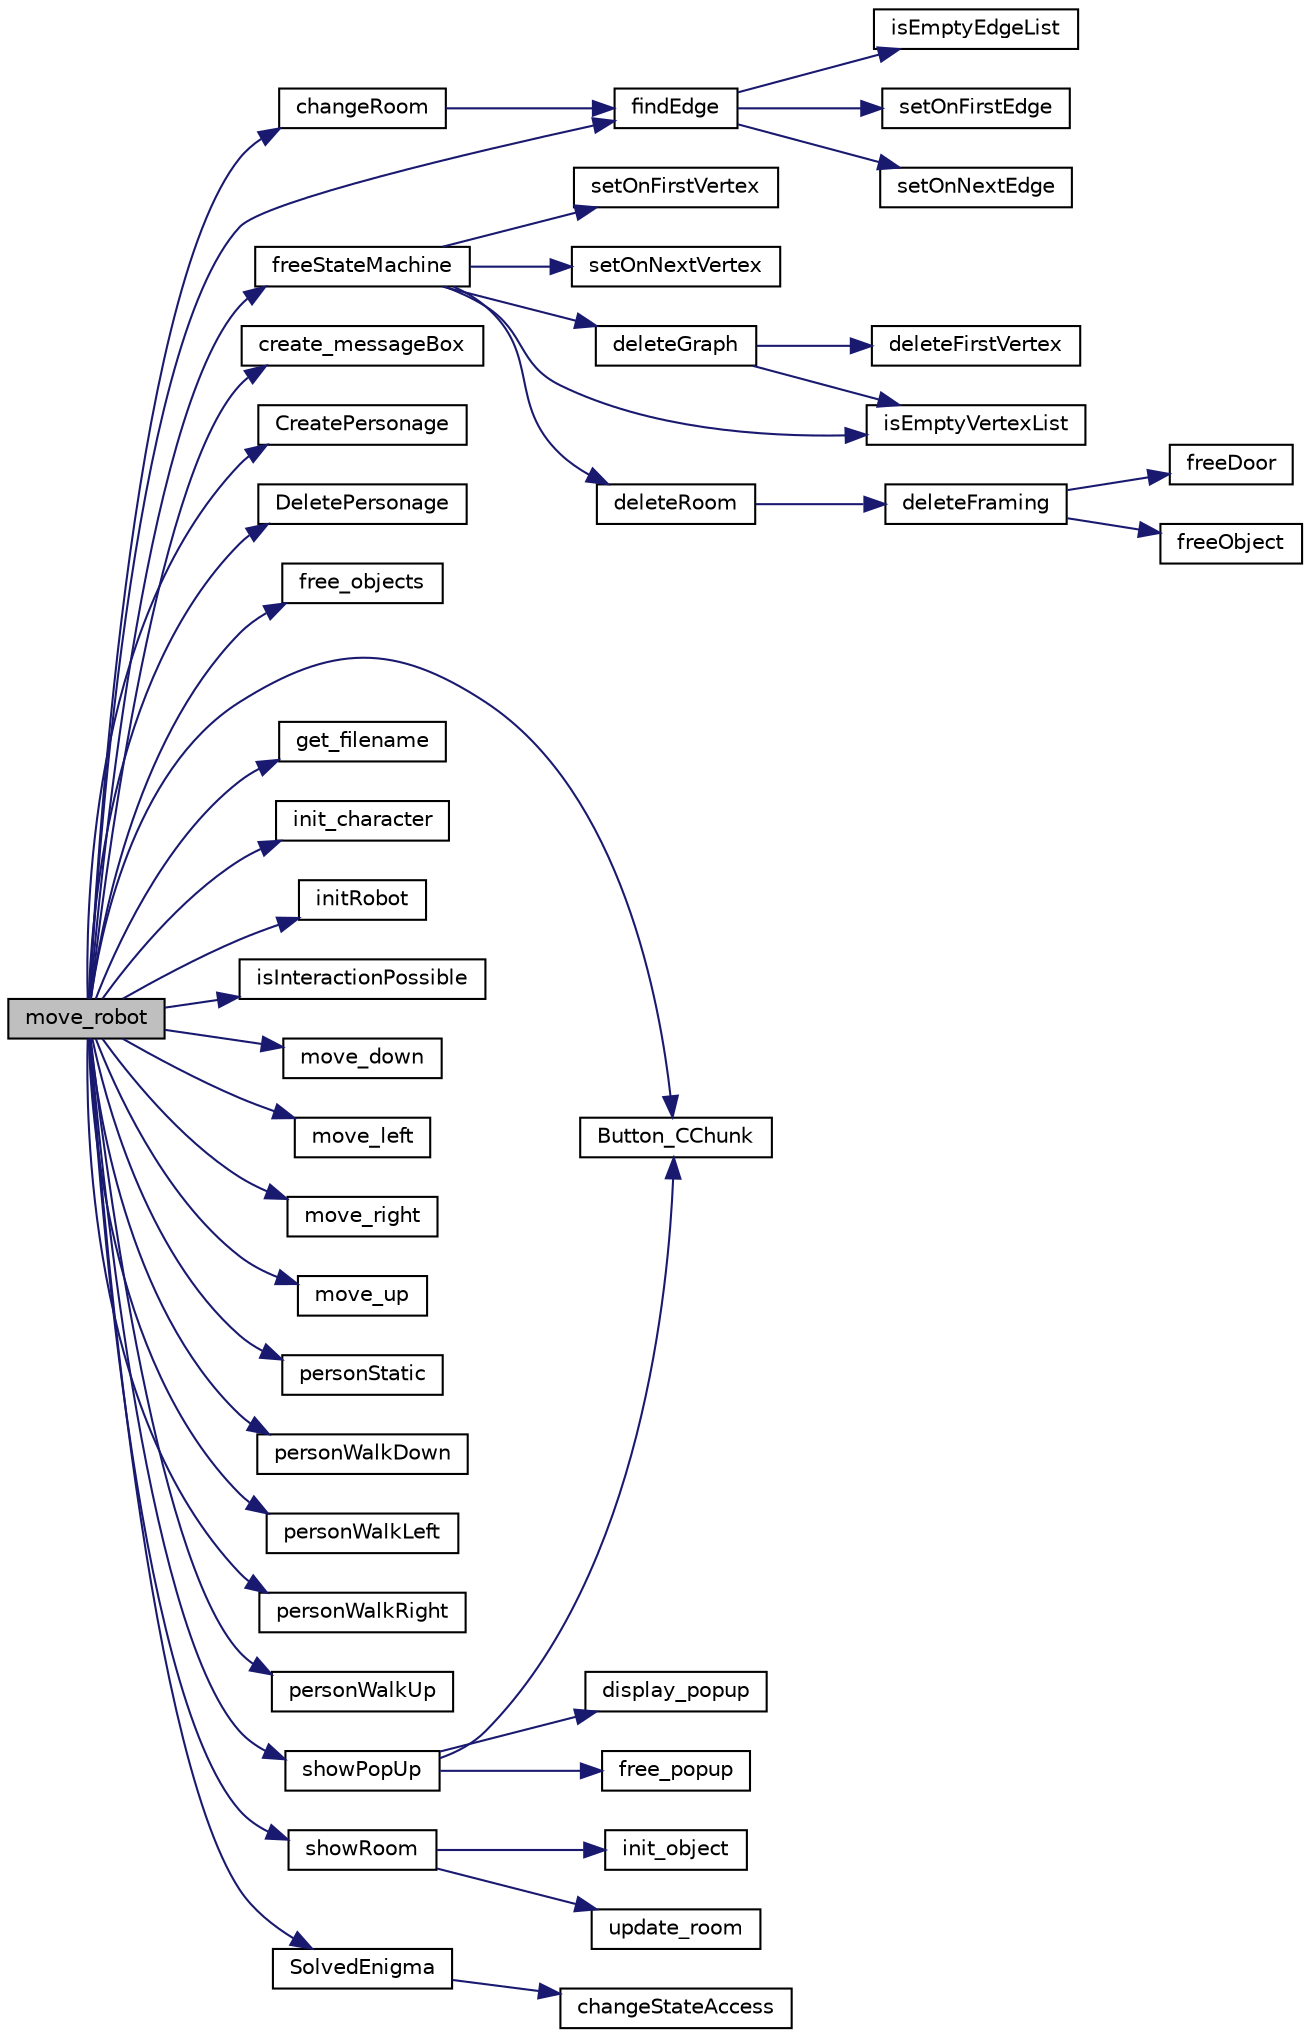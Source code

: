 digraph "move_robot"
{
 // LATEX_PDF_SIZE
  edge [fontname="Helvetica",fontsize="10",labelfontname="Helvetica",labelfontsize="10"];
  node [fontname="Helvetica",fontsize="10",shape=record];
  rankdir="LR";
  Node1 [label="move_robot",height=0.2,width=0.4,color="black", fillcolor="grey75", style="filled", fontcolor="black",tooltip=" "];
  Node1 -> Node2 [color="midnightblue",fontsize="10",style="solid",fontname="Helvetica"];
  Node2 [label="Button_CChunk",height=0.2,width=0.4,color="black", fillcolor="white", style="filled",URL="$main__view_8c.html#a5169d5afa04e0afb8d617e18629953fc",tooltip=" "];
  Node1 -> Node3 [color="midnightblue",fontsize="10",style="solid",fontname="Helvetica"];
  Node3 [label="changeRoom",height=0.2,width=0.4,color="black", fillcolor="white", style="filled",URL="$graph_8c.html#a88207ff1fe0cb34a405632b5998d863e",tooltip=" "];
  Node3 -> Node4 [color="midnightblue",fontsize="10",style="solid",fontname="Helvetica"];
  Node4 [label="findEdge",height=0.2,width=0.4,color="black", fillcolor="white", style="filled",URL="$graph_8c.html#adc9d8e61fe2eed96059b8461ccd13fa9",tooltip=" "];
  Node4 -> Node5 [color="midnightblue",fontsize="10",style="solid",fontname="Helvetica"];
  Node5 [label="isEmptyEdgeList",height=0.2,width=0.4,color="black", fillcolor="white", style="filled",URL="$graph_8c.html#a23fcce81161dcd61c227ea39044d3ddf",tooltip=" "];
  Node4 -> Node6 [color="midnightblue",fontsize="10",style="solid",fontname="Helvetica"];
  Node6 [label="setOnFirstEdge",height=0.2,width=0.4,color="black", fillcolor="white", style="filled",URL="$graph_8c.html#a5ea8940aee82dd025d3075b93a557747",tooltip=" "];
  Node4 -> Node7 [color="midnightblue",fontsize="10",style="solid",fontname="Helvetica"];
  Node7 [label="setOnNextEdge",height=0.2,width=0.4,color="black", fillcolor="white", style="filled",URL="$graph_8c.html#adf3b37482354d1dcdd7583f770102700",tooltip=" "];
  Node1 -> Node8 [color="midnightblue",fontsize="10",style="solid",fontname="Helvetica"];
  Node8 [label="create_messageBox",height=0.2,width=0.4,color="black", fillcolor="white", style="filled",URL="$main__view_8c.html#acbdb1e2ce96e36fe0abf2a455221f4ea",tooltip=" "];
  Node1 -> Node9 [color="midnightblue",fontsize="10",style="solid",fontname="Helvetica"];
  Node9 [label="CreatePersonage",height=0.2,width=0.4,color="black", fillcolor="white", style="filled",URL="$model_8c.html#ab843684eee9bbbd21073fc29b6ab7e2f",tooltip=" "];
  Node1 -> Node10 [color="midnightblue",fontsize="10",style="solid",fontname="Helvetica"];
  Node10 [label="DeletePersonage",height=0.2,width=0.4,color="black", fillcolor="white", style="filled",URL="$model_8c.html#a8bf98a0e1a380f050dc2625d8739594a",tooltip=" "];
  Node1 -> Node4 [color="midnightblue",fontsize="10",style="solid",fontname="Helvetica"];
  Node1 -> Node11 [color="midnightblue",fontsize="10",style="solid",fontname="Helvetica"];
  Node11 [label="free_objects",height=0.2,width=0.4,color="black", fillcolor="white", style="filled",URL="$main__view_8c.html#a381036562fe7cbc2b1566abf4a2b1f54",tooltip=" "];
  Node1 -> Node12 [color="midnightblue",fontsize="10",style="solid",fontname="Helvetica"];
  Node12 [label="freeStateMachine",height=0.2,width=0.4,color="black", fillcolor="white", style="filled",URL="$graph_8c.html#a3f35be62c9475e93d89db063bedf7519",tooltip=" "];
  Node12 -> Node13 [color="midnightblue",fontsize="10",style="solid",fontname="Helvetica"];
  Node13 [label="deleteGraph",height=0.2,width=0.4,color="black", fillcolor="white", style="filled",URL="$graph_8c.html#a9fc48a2295540124c1ff418154d9ca2c",tooltip=" "];
  Node13 -> Node14 [color="midnightblue",fontsize="10",style="solid",fontname="Helvetica"];
  Node14 [label="deleteFirstVertex",height=0.2,width=0.4,color="black", fillcolor="white", style="filled",URL="$graph_8c.html#a1c5e69ea83c65b71cf35d11016de4ed9",tooltip=" "];
  Node13 -> Node15 [color="midnightblue",fontsize="10",style="solid",fontname="Helvetica"];
  Node15 [label="isEmptyVertexList",height=0.2,width=0.4,color="black", fillcolor="white", style="filled",URL="$graph_8c.html#a1203008614bf8ce2b17f1bbaffecd007",tooltip=" "];
  Node12 -> Node16 [color="midnightblue",fontsize="10",style="solid",fontname="Helvetica"];
  Node16 [label="deleteRoom",height=0.2,width=0.4,color="black", fillcolor="white", style="filled",URL="$model_8h.html#ab30c85366fba0724053f0468583c6e4b",tooltip=" "];
  Node16 -> Node17 [color="midnightblue",fontsize="10",style="solid",fontname="Helvetica"];
  Node17 [label="deleteFraming",height=0.2,width=0.4,color="black", fillcolor="white", style="filled",URL="$object_8c.html#a59b2f651d9fa266217a21939e5228547",tooltip=" "];
  Node17 -> Node18 [color="midnightblue",fontsize="10",style="solid",fontname="Helvetica"];
  Node18 [label="freeDoor",height=0.2,width=0.4,color="black", fillcolor="white", style="filled",URL="$object_8c.html#a0f46deb5b03f6d3a34f7913aa8664935",tooltip=" "];
  Node17 -> Node19 [color="midnightblue",fontsize="10",style="solid",fontname="Helvetica"];
  Node19 [label="freeObject",height=0.2,width=0.4,color="black", fillcolor="white", style="filled",URL="$object_8c.html#ac57f412b4fb9440906d1dd8d080e5989",tooltip=" "];
  Node12 -> Node15 [color="midnightblue",fontsize="10",style="solid",fontname="Helvetica"];
  Node12 -> Node20 [color="midnightblue",fontsize="10",style="solid",fontname="Helvetica"];
  Node20 [label="setOnFirstVertex",height=0.2,width=0.4,color="black", fillcolor="white", style="filled",URL="$graph_8c.html#a10e7eae43d2c901ee3f086585a9ac030",tooltip=" "];
  Node12 -> Node21 [color="midnightblue",fontsize="10",style="solid",fontname="Helvetica"];
  Node21 [label="setOnNextVertex",height=0.2,width=0.4,color="black", fillcolor="white", style="filled",URL="$graph_8c.html#a75e114a291a78e8c3a1c1815e78b99d3",tooltip=" "];
  Node1 -> Node22 [color="midnightblue",fontsize="10",style="solid",fontname="Helvetica"];
  Node22 [label="get_filename",height=0.2,width=0.4,color="black", fillcolor="white", style="filled",URL="$main__view_8c.html#a7a942d55fddb67d0368fa3fbe3a22382",tooltip=" "];
  Node1 -> Node23 [color="midnightblue",fontsize="10",style="solid",fontname="Helvetica"];
  Node23 [label="init_character",height=0.2,width=0.4,color="black", fillcolor="white", style="filled",URL="$main__view_8c.html#aa3fd9e914b1036ddafea8698d8ff5c3e",tooltip=" "];
  Node1 -> Node24 [color="midnightblue",fontsize="10",style="solid",fontname="Helvetica"];
  Node24 [label="initRobot",height=0.2,width=0.4,color="black", fillcolor="white", style="filled",URL="$controller_8c.html#a6d1364f250af175e8e616a8cfe1e8546",tooltip=" "];
  Node1 -> Node25 [color="midnightblue",fontsize="10",style="solid",fontname="Helvetica"];
  Node25 [label="isInteractionPossible",height=0.2,width=0.4,color="black", fillcolor="white", style="filled",URL="$model_8h.html#a436e317be3f583a270a790716209a0db",tooltip=" "];
  Node1 -> Node26 [color="midnightblue",fontsize="10",style="solid",fontname="Helvetica"];
  Node26 [label="move_down",height=0.2,width=0.4,color="black", fillcolor="white", style="filled",URL="$model_8c.html#a9a351ea03b1cbc3ec705b5bbaa7bd757",tooltip=" "];
  Node1 -> Node27 [color="midnightblue",fontsize="10",style="solid",fontname="Helvetica"];
  Node27 [label="move_left",height=0.2,width=0.4,color="black", fillcolor="white", style="filled",URL="$model_8c.html#a6bc9a3d19b2fdd6d2051768fec795a0b",tooltip=" "];
  Node1 -> Node28 [color="midnightblue",fontsize="10",style="solid",fontname="Helvetica"];
  Node28 [label="move_right",height=0.2,width=0.4,color="black", fillcolor="white", style="filled",URL="$model_8c.html#a8d865e086853fb478ab14f32ca0c7f39",tooltip=" "];
  Node1 -> Node29 [color="midnightblue",fontsize="10",style="solid",fontname="Helvetica"];
  Node29 [label="move_up",height=0.2,width=0.4,color="black", fillcolor="white", style="filled",URL="$model_8c.html#a3d241da95cf32deecdf0ef579888bb29",tooltip=" "];
  Node1 -> Node30 [color="midnightblue",fontsize="10",style="solid",fontname="Helvetica"];
  Node30 [label="personStatic",height=0.2,width=0.4,color="black", fillcolor="white", style="filled",URL="$main__view_8c.html#a431871e683eecd6c814d37996332a09b",tooltip=" "];
  Node1 -> Node31 [color="midnightblue",fontsize="10",style="solid",fontname="Helvetica"];
  Node31 [label="personWalkDown",height=0.2,width=0.4,color="black", fillcolor="white", style="filled",URL="$main__view_8c.html#a9d17245690326480fc3bfe37bd18d042",tooltip=" "];
  Node1 -> Node32 [color="midnightblue",fontsize="10",style="solid",fontname="Helvetica"];
  Node32 [label="personWalkLeft",height=0.2,width=0.4,color="black", fillcolor="white", style="filled",URL="$main__view_8c.html#a35ede2cab0e657af29505f69689ffc5b",tooltip=" "];
  Node1 -> Node33 [color="midnightblue",fontsize="10",style="solid",fontname="Helvetica"];
  Node33 [label="personWalkRight",height=0.2,width=0.4,color="black", fillcolor="white", style="filled",URL="$main__view_8c.html#a295676baaf16261430600134f2d0b8c4",tooltip=" "];
  Node1 -> Node34 [color="midnightblue",fontsize="10",style="solid",fontname="Helvetica"];
  Node34 [label="personWalkUp",height=0.2,width=0.4,color="black", fillcolor="white", style="filled",URL="$main__view_8c.html#a557a649f0982c17d0161656a98401658",tooltip=" "];
  Node1 -> Node35 [color="midnightblue",fontsize="10",style="solid",fontname="Helvetica"];
  Node35 [label="showPopUp",height=0.2,width=0.4,color="black", fillcolor="white", style="filled",URL="$controller_8c.html#af541127983022343a250ffb198a82513",tooltip=" "];
  Node35 -> Node2 [color="midnightblue",fontsize="10",style="solid",fontname="Helvetica"];
  Node35 -> Node36 [color="midnightblue",fontsize="10",style="solid",fontname="Helvetica"];
  Node36 [label="display_popup",height=0.2,width=0.4,color="black", fillcolor="white", style="filled",URL="$main__view_8c.html#ac51497ccf3d4630f4608def072a2a47f",tooltip=" "];
  Node35 -> Node37 [color="midnightblue",fontsize="10",style="solid",fontname="Helvetica"];
  Node37 [label="free_popup",height=0.2,width=0.4,color="black", fillcolor="white", style="filled",URL="$main__view_8c.html#a04a2b35ed3b1ebdf76d3c1e00c2d4fb6",tooltip=" "];
  Node1 -> Node38 [color="midnightblue",fontsize="10",style="solid",fontname="Helvetica"];
  Node38 [label="showRoom",height=0.2,width=0.4,color="black", fillcolor="white", style="filled",URL="$controller_8c.html#adf804d6a26119cf0aa11e91dbd12d8d4",tooltip=" "];
  Node38 -> Node39 [color="midnightblue",fontsize="10",style="solid",fontname="Helvetica"];
  Node39 [label="init_object",height=0.2,width=0.4,color="black", fillcolor="white", style="filled",URL="$main__view_8c.html#ae6f7c047ff0a6484c768fbad52a3c7de",tooltip=" "];
  Node38 -> Node40 [color="midnightblue",fontsize="10",style="solid",fontname="Helvetica"];
  Node40 [label="update_room",height=0.2,width=0.4,color="black", fillcolor="white", style="filled",URL="$main__view_8c.html#a9399645913f72a627485e55bb033807d",tooltip=" "];
  Node1 -> Node41 [color="midnightblue",fontsize="10",style="solid",fontname="Helvetica"];
  Node41 [label="SolvedEnigma",height=0.2,width=0.4,color="black", fillcolor="white", style="filled",URL="$graph_8c.html#ad06605503622e337d5d2cbccb729f207",tooltip=" "];
  Node41 -> Node42 [color="midnightblue",fontsize="10",style="solid",fontname="Helvetica"];
  Node42 [label="changeStateAccess",height=0.2,width=0.4,color="black", fillcolor="white", style="filled",URL="$graph_8c.html#a080a000422baa813900bbe53cdc6ae54",tooltip=" "];
}
